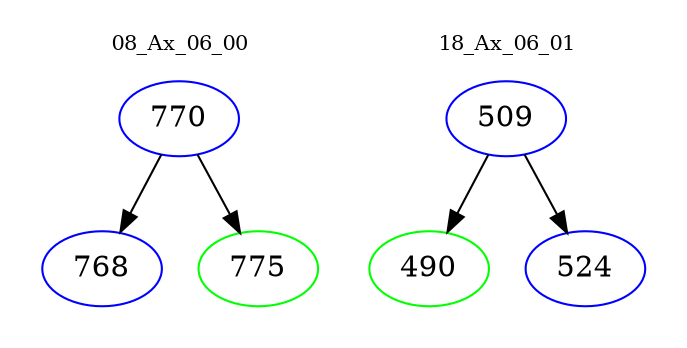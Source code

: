 digraph{
subgraph cluster_0 {
color = white
label = "08_Ax_06_00";
fontsize=10;
T0_770 [label="770", color="blue"]
T0_770 -> T0_768 [color="black"]
T0_768 [label="768", color="blue"]
T0_770 -> T0_775 [color="black"]
T0_775 [label="775", color="green"]
}
subgraph cluster_1 {
color = white
label = "18_Ax_06_01";
fontsize=10;
T1_509 [label="509", color="blue"]
T1_509 -> T1_490 [color="black"]
T1_490 [label="490", color="green"]
T1_509 -> T1_524 [color="black"]
T1_524 [label="524", color="blue"]
}
}
